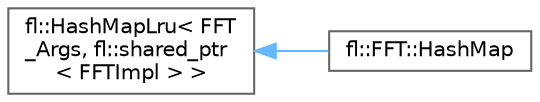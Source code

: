 digraph "Graphical Class Hierarchy"
{
 // INTERACTIVE_SVG=YES
 // LATEX_PDF_SIZE
  bgcolor="transparent";
  edge [fontname=Helvetica,fontsize=10,labelfontname=Helvetica,labelfontsize=10];
  node [fontname=Helvetica,fontsize=10,shape=box,height=0.2,width=0.4];
  rankdir="LR";
  Node0 [id="Node000000",label="fl::HashMapLru\< FFT\l_Args, fl::shared_ptr\l\< FFTImpl \> \>",height=0.2,width=0.4,color="grey40", fillcolor="white", style="filled",URL="$d1/df3/classfl_1_1_hash_map_lru.html",tooltip=" "];
  Node0 -> Node1 [id="edge173_Node000000_Node000001",dir="back",color="steelblue1",style="solid",tooltip=" "];
  Node1 [id="Node000001",label="fl::FFT::HashMap",height=0.2,width=0.4,color="grey40", fillcolor="white", style="filled",URL="$da/d77/structfl_1_1_f_f_t_1_1_hash_map.html",tooltip=" "];
}
